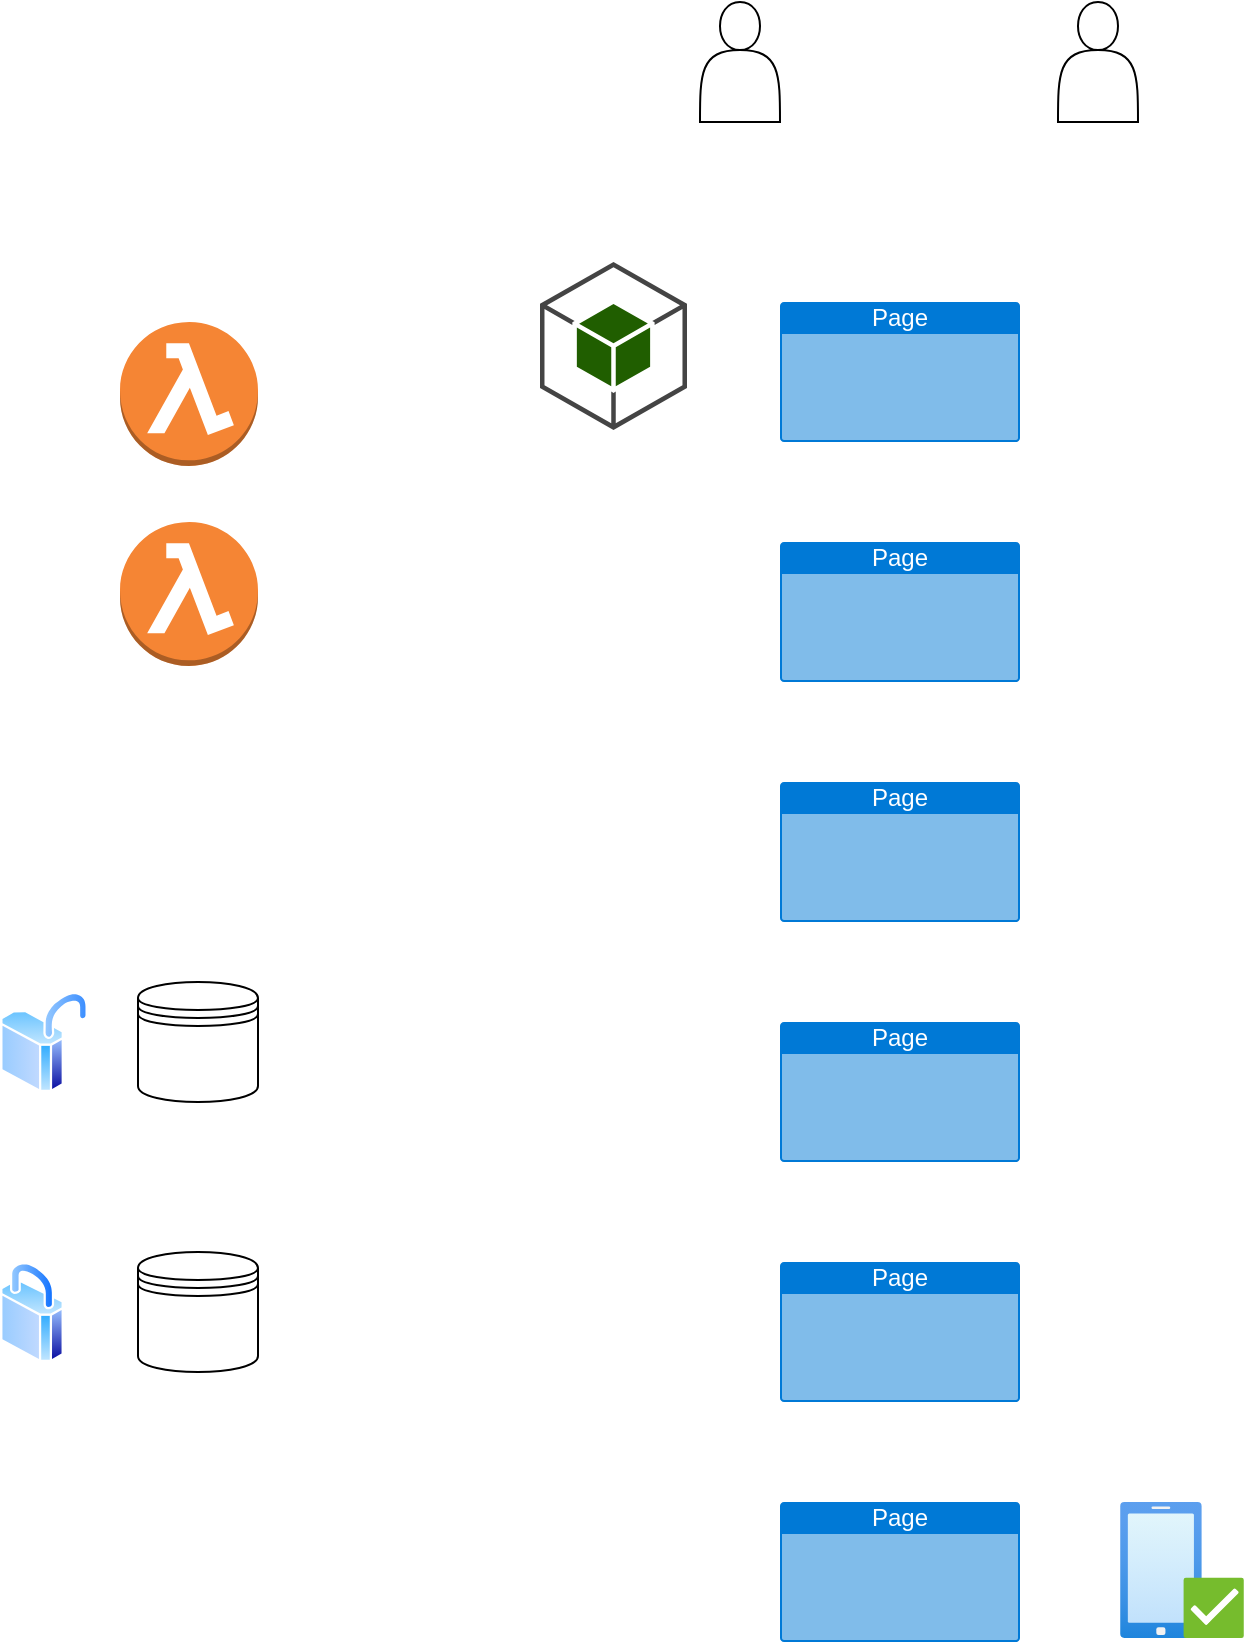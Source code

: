 <mxfile version="24.7.8">
  <diagram name="Page-1" id="4e6osS3HDIHF8bQdEuF2">
    <mxGraphModel dx="2074" dy="1196" grid="1" gridSize="10" guides="1" tooltips="1" connect="1" arrows="1" fold="1" page="1" pageScale="1" pageWidth="827" pageHeight="1169" math="0" shadow="0">
      <root>
        <mxCell id="0" />
        <mxCell id="1" parent="0" />
        <mxCell id="SdlDJViLV_M8OgMAgHYk-1" value="" style="outlineConnect=0;dashed=0;verticalLabelPosition=bottom;verticalAlign=top;align=center;html=1;shape=mxgraph.aws3.lambda_function;fillColor=#F58534;gradientColor=none;" vertex="1" parent="1">
          <mxGeometry x="110" y="280" width="69" height="72" as="geometry" />
        </mxCell>
        <mxCell id="SdlDJViLV_M8OgMAgHYk-3" value="" style="outlineConnect=0;dashed=0;verticalLabelPosition=bottom;verticalAlign=top;align=center;html=1;shape=mxgraph.aws3.lambda_function;fillColor=#F58534;gradientColor=none;" vertex="1" parent="1">
          <mxGeometry x="110" y="180" width="69" height="72" as="geometry" />
        </mxCell>
        <mxCell id="SdlDJViLV_M8OgMAgHYk-4" value="" style="shape=actor;whiteSpace=wrap;html=1;" vertex="1" parent="1">
          <mxGeometry x="400" y="20" width="40" height="60" as="geometry" />
        </mxCell>
        <mxCell id="SdlDJViLV_M8OgMAgHYk-5" value="" style="outlineConnect=0;dashed=0;verticalLabelPosition=bottom;verticalAlign=top;align=center;html=1;shape=mxgraph.aws3.android;fillColor=#205E00;gradientColor=none;" vertex="1" parent="1">
          <mxGeometry x="320" y="150" width="73.5" height="84" as="geometry" />
        </mxCell>
        <mxCell id="SdlDJViLV_M8OgMAgHYk-6" value="" style="shape=actor;whiteSpace=wrap;html=1;" vertex="1" parent="1">
          <mxGeometry x="579" y="20" width="40" height="60" as="geometry" />
        </mxCell>
        <mxCell id="SdlDJViLV_M8OgMAgHYk-8" value="" style="image;aspect=fixed;perimeter=ellipsePerimeter;html=1;align=center;shadow=0;dashed=0;spacingTop=3;image=img/lib/active_directory/not_secure.svg;" vertex="1" parent="1">
          <mxGeometry x="50" y="515" width="44" height="50" as="geometry" />
        </mxCell>
        <mxCell id="SdlDJViLV_M8OgMAgHYk-9" value="" style="image;aspect=fixed;perimeter=ellipsePerimeter;html=1;align=center;shadow=0;dashed=0;spacingTop=3;image=img/lib/active_directory/secure.svg;" vertex="1" parent="1">
          <mxGeometry x="50" y="650" width="32" height="50" as="geometry" />
        </mxCell>
        <mxCell id="SdlDJViLV_M8OgMAgHYk-10" value="" style="shape=datastore;whiteSpace=wrap;html=1;" vertex="1" parent="1">
          <mxGeometry x="119" y="645" width="60" height="60" as="geometry" />
        </mxCell>
        <mxCell id="SdlDJViLV_M8OgMAgHYk-11" value="" style="shape=datastore;whiteSpace=wrap;html=1;" vertex="1" parent="1">
          <mxGeometry x="119" y="510" width="60" height="60" as="geometry" />
        </mxCell>
        <mxCell id="SdlDJViLV_M8OgMAgHYk-13" value="Page" style="html=1;whiteSpace=wrap;strokeColor=none;fillColor=#0079D6;labelPosition=center;verticalLabelPosition=middle;verticalAlign=top;align=center;fontSize=12;outlineConnect=0;spacingTop=-6;fontColor=#FFFFFF;sketch=0;shape=mxgraph.sitemap.page;" vertex="1" parent="1">
          <mxGeometry x="440" y="290" width="120" height="70" as="geometry" />
        </mxCell>
        <mxCell id="SdlDJViLV_M8OgMAgHYk-14" value="Page" style="html=1;whiteSpace=wrap;strokeColor=none;fillColor=#0079D6;labelPosition=center;verticalLabelPosition=middle;verticalAlign=top;align=center;fontSize=12;outlineConnect=0;spacingTop=-6;fontColor=#FFFFFF;sketch=0;shape=mxgraph.sitemap.page;" vertex="1" parent="1">
          <mxGeometry x="440" y="410" width="120" height="70" as="geometry" />
        </mxCell>
        <mxCell id="SdlDJViLV_M8OgMAgHYk-15" value="Page" style="html=1;whiteSpace=wrap;strokeColor=none;fillColor=#0079D6;labelPosition=center;verticalLabelPosition=middle;verticalAlign=top;align=center;fontSize=12;outlineConnect=0;spacingTop=-6;fontColor=#FFFFFF;sketch=0;shape=mxgraph.sitemap.page;" vertex="1" parent="1">
          <mxGeometry x="440" y="530" width="120" height="70" as="geometry" />
        </mxCell>
        <mxCell id="SdlDJViLV_M8OgMAgHYk-16" value="Page" style="html=1;whiteSpace=wrap;strokeColor=none;fillColor=#0079D6;labelPosition=center;verticalLabelPosition=middle;verticalAlign=top;align=center;fontSize=12;outlineConnect=0;spacingTop=-6;fontColor=#FFFFFF;sketch=0;shape=mxgraph.sitemap.page;" vertex="1" parent="1">
          <mxGeometry x="440" y="650" width="120" height="70" as="geometry" />
        </mxCell>
        <mxCell id="SdlDJViLV_M8OgMAgHYk-17" value="Page" style="html=1;whiteSpace=wrap;strokeColor=none;fillColor=#0079D6;labelPosition=center;verticalLabelPosition=middle;verticalAlign=top;align=center;fontSize=12;outlineConnect=0;spacingTop=-6;fontColor=#FFFFFF;sketch=0;shape=mxgraph.sitemap.page;" vertex="1" parent="1">
          <mxGeometry x="440" y="770" width="120" height="70" as="geometry" />
        </mxCell>
        <mxCell id="SdlDJViLV_M8OgMAgHYk-18" value="" style="image;aspect=fixed;html=1;points=[];align=center;fontSize=12;image=img/lib/azure2/intune/Device_Compliance.svg;" vertex="1" parent="1">
          <mxGeometry x="610" y="770" width="62" height="68" as="geometry" />
        </mxCell>
        <mxCell id="SdlDJViLV_M8OgMAgHYk-20" value="Page" style="html=1;whiteSpace=wrap;strokeColor=none;fillColor=#0079D6;labelPosition=center;verticalLabelPosition=middle;verticalAlign=top;align=center;fontSize=12;outlineConnect=0;spacingTop=-6;fontColor=#FFFFFF;sketch=0;shape=mxgraph.sitemap.page;" vertex="1" parent="1">
          <mxGeometry x="440" y="170" width="120" height="70" as="geometry" />
        </mxCell>
      </root>
    </mxGraphModel>
  </diagram>
</mxfile>
